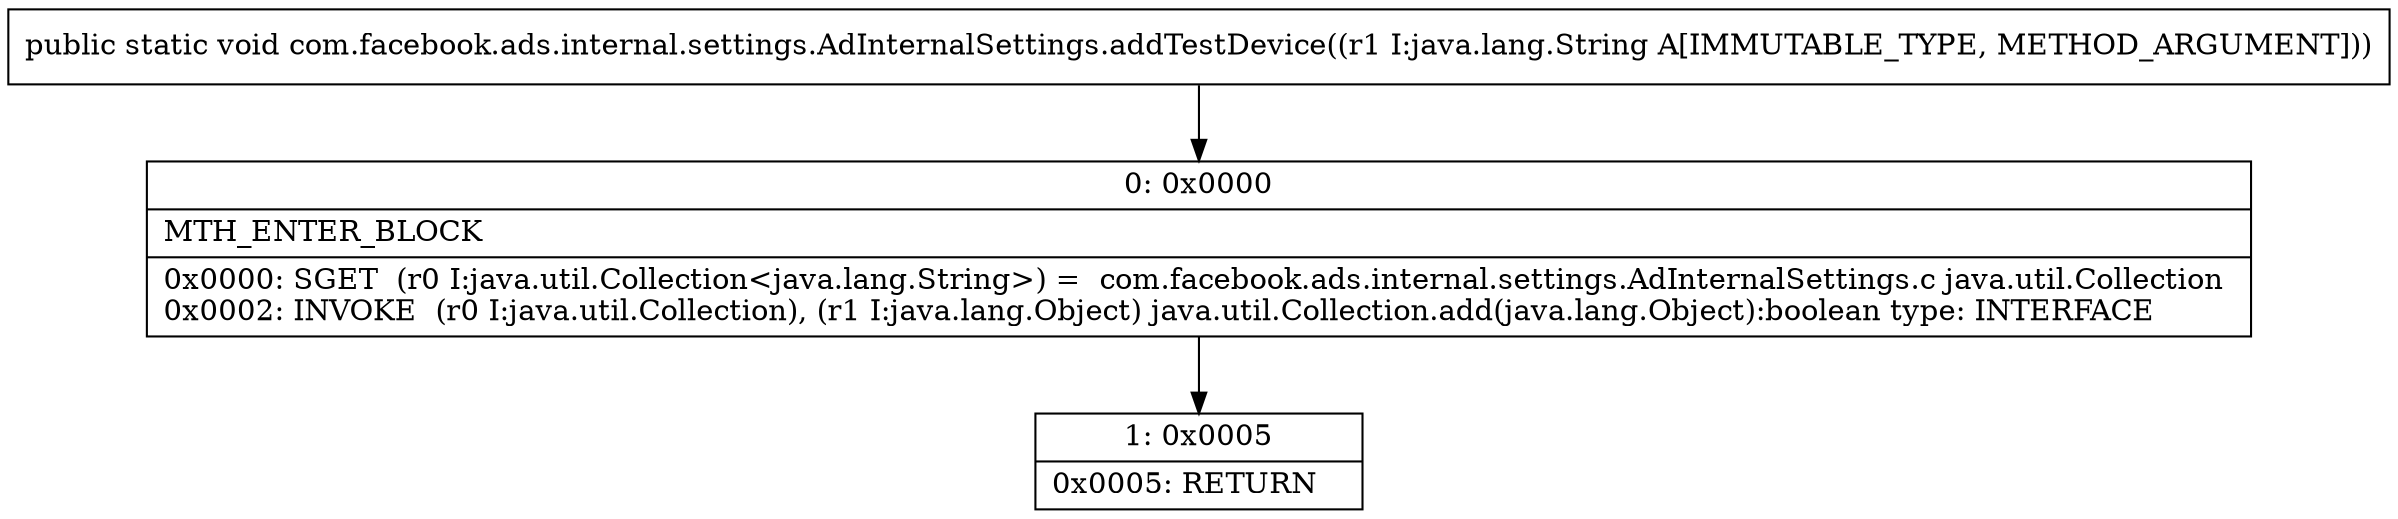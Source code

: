 digraph "CFG forcom.facebook.ads.internal.settings.AdInternalSettings.addTestDevice(Ljava\/lang\/String;)V" {
Node_0 [shape=record,label="{0\:\ 0x0000|MTH_ENTER_BLOCK\l|0x0000: SGET  (r0 I:java.util.Collection\<java.lang.String\>) =  com.facebook.ads.internal.settings.AdInternalSettings.c java.util.Collection \l0x0002: INVOKE  (r0 I:java.util.Collection), (r1 I:java.lang.Object) java.util.Collection.add(java.lang.Object):boolean type: INTERFACE \l}"];
Node_1 [shape=record,label="{1\:\ 0x0005|0x0005: RETURN   \l}"];
MethodNode[shape=record,label="{public static void com.facebook.ads.internal.settings.AdInternalSettings.addTestDevice((r1 I:java.lang.String A[IMMUTABLE_TYPE, METHOD_ARGUMENT])) }"];
MethodNode -> Node_0;
Node_0 -> Node_1;
}

